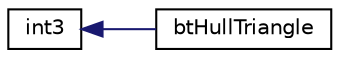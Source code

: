digraph "Graphical Class Hierarchy"
{
  edge [fontname="Helvetica",fontsize="10",labelfontname="Helvetica",labelfontsize="10"];
  node [fontname="Helvetica",fontsize="10",shape=record];
  rankdir="LR";
  Node1 [label="int3",height=0.2,width=0.4,color="black", fillcolor="white", style="filled",URL="$structint3.html"];
  Node1 -> Node2 [dir="back",color="midnightblue",fontsize="10",style="solid",fontname="Helvetica"];
  Node2 [label="btHullTriangle",height=0.2,width=0.4,color="black", fillcolor="white", style="filled",URL="$classbt_hull_triangle.html"];
}
